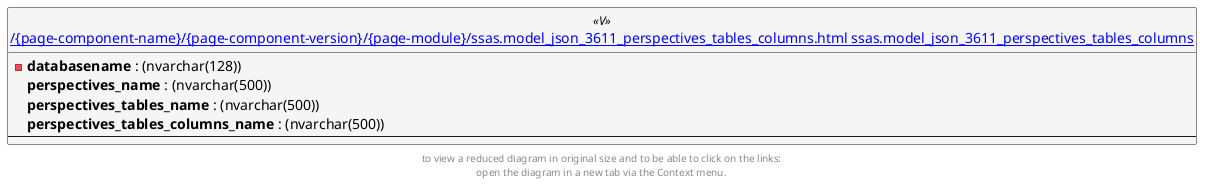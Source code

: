 @startuml
'Left to right direction
top to bottom direction
hide circle
'avoide "." issues:
set namespaceSeparator none


skinparam class {
  BackgroundColor White
  BackgroundColor<<FN>> Yellow
  BackgroundColor<<FS>> Yellow
  BackgroundColor<<FT>> LightGray
  BackgroundColor<<IF>> Yellow
  BackgroundColor<<IS>> Yellow
  BackgroundColor<<P>> Aqua
  BackgroundColor<<PC>> Aqua
  BackgroundColor<<SN>> Yellow
  BackgroundColor<<SO>> SlateBlue
  BackgroundColor<<TF>> LightGray
  BackgroundColor<<TR>> Tomato
  BackgroundColor<<U>> White
  BackgroundColor<<V>> WhiteSmoke
  BackgroundColor<<X>> Aqua
}


entity "[[{site-url}/{page-component-name}/{page-component-version}/{page-module}/ssas.model_json_3611_perspectives_tables_columns.html ssas.model_json_3611_perspectives_tables_columns]]" as ssas.model_json_3611_perspectives_tables_columns << V >> {
  - **databasename** : (nvarchar(128))
  **perspectives_name** : (nvarchar(500))
  **perspectives_tables_name** : (nvarchar(500))
  **perspectives_tables_columns_name** : (nvarchar(500))
  --
}


footer
to view a reduced diagram in original size and to be able to click on the links:
open the diagram in a new tab via the Context menu.
end footer

@enduml

